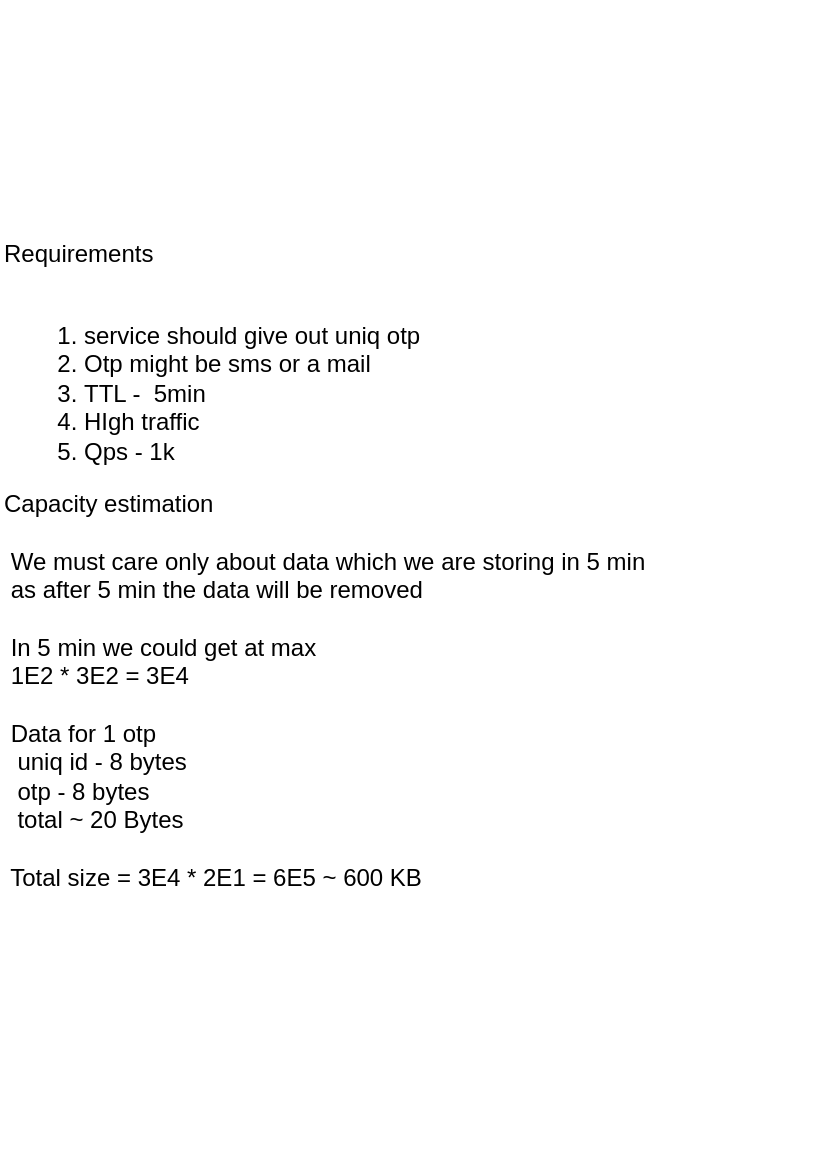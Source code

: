<mxfile version="15.9.4" type="github">
  <diagram id="5Mz5S5Dn57lBXB-KB1DM" name="Page-1">
    <mxGraphModel dx="2602" dy="497" grid="1" gridSize="10" guides="1" tooltips="1" connect="1" arrows="1" fold="1" page="1" pageScale="1" pageWidth="827" pageHeight="1169" math="0" shadow="0">
      <root>
        <mxCell id="0" />
        <mxCell id="1" parent="0" />
        <mxCell id="rRxszgVqbAuUqqFobiaQ-1" value="Requirements&lt;br&gt;&lt;br&gt;&lt;ol&gt;&lt;li&gt;service should give out uniq otp&lt;/li&gt;&lt;li&gt;Otp might be sms or a mail&lt;/li&gt;&lt;li&gt;TTL -&amp;nbsp; 5min&lt;/li&gt;&lt;li&gt;HIgh traffic&amp;nbsp;&lt;/li&gt;&lt;li&gt;Qps - 1k&lt;/li&gt;&lt;/ol&gt;&lt;div&gt;Capacity estimation&lt;/div&gt;&lt;div&gt;&lt;br&gt;&lt;/div&gt;&lt;div&gt;&lt;span style=&quot;white-space: pre&quot;&gt;	&lt;/span&gt;We must care only about data which we are storing in 5 min&lt;br&gt;&lt;/div&gt;&lt;div&gt;&lt;span style=&quot;white-space: pre&quot;&gt;&lt;span style=&quot;white-space: pre&quot;&gt;	&lt;/span&gt;as after 5 min the data will be removed&lt;/span&gt;&lt;/div&gt;&lt;div&gt;&lt;span style=&quot;white-space: pre&quot;&gt;	&lt;/span&gt;&lt;br&gt;&lt;/div&gt;&lt;div&gt;&lt;span style=&quot;white-space: pre&quot;&gt;	&lt;/span&gt;In 5 min we could get at max&amp;nbsp;&lt;br&gt;&lt;/div&gt;&lt;div&gt;&lt;span style=&quot;white-space: pre&quot;&gt;&lt;span style=&quot;white-space: pre&quot;&gt;	&lt;/span&gt;1E2	* 3E2 = 3E4&lt;/span&gt;&lt;br&gt;&lt;/div&gt;&lt;div&gt;&lt;span style=&quot;white-space: pre&quot;&gt;&lt;span style=&quot;white-space: pre&quot;&gt;	&lt;/span&gt;&lt;br&gt;&lt;/span&gt;&lt;/div&gt;&lt;div&gt;&lt;span style=&quot;white-space: pre&quot;&gt;	&lt;/span&gt;Data for 1 otp&amp;nbsp;&lt;br&gt;&lt;/div&gt;&lt;div&gt;&lt;span style=&quot;white-space: pre&quot;&gt;	&lt;span style=&quot;white-space: pre&quot;&gt;	&lt;/span&gt;&lt;/span&gt;uniq id - 8 bytes&amp;nbsp;&lt;br&gt;&lt;/div&gt;&lt;div&gt;&lt;span style=&quot;white-space: pre&quot;&gt;&lt;span style=&quot;white-space: pre&quot;&gt;	&lt;/span&gt;&lt;span style=&quot;white-space: pre&quot;&gt;	&lt;/span&gt;otp - 8 bytes 	&lt;span style=&quot;white-space: pre&quot;&gt;	&lt;/span&gt;&lt;/span&gt;&lt;br&gt;&lt;/div&gt;&lt;div&gt;&lt;span style=&quot;white-space: pre&quot;&gt;&lt;span style=&quot;white-space: pre&quot;&gt;	&lt;span style=&quot;white-space: pre&quot;&gt;	&lt;/span&gt;t&lt;/span&gt;otal ~ 20 Bytes &lt;br&gt;&lt;/span&gt;&lt;/div&gt;&lt;div&gt;&lt;span style=&quot;white-space: pre&quot;&gt;&lt;br&gt;&lt;/span&gt;&lt;/div&gt;&lt;div&gt;&lt;span style=&quot;white-space: pre&quot;&gt;&lt;span style=&quot;white-space: pre&quot;&gt;	&lt;/span&gt;Total size = 3E4 * 2E1 = 6E5 ~ 600 KB&lt;br&gt;&lt;/span&gt;&lt;/div&gt;&lt;div&gt;&lt;span style=&quot;white-space: pre&quot;&gt;&lt;br&gt;&lt;/span&gt;&lt;/div&gt;" style="text;html=1;strokeColor=none;fillColor=none;align=left;verticalAlign=middle;whiteSpace=wrap;rounded=0;" vertex="1" parent="1">
          <mxGeometry x="-1590" y="100" width="410" height="580" as="geometry" />
        </mxCell>
      </root>
    </mxGraphModel>
  </diagram>
</mxfile>
